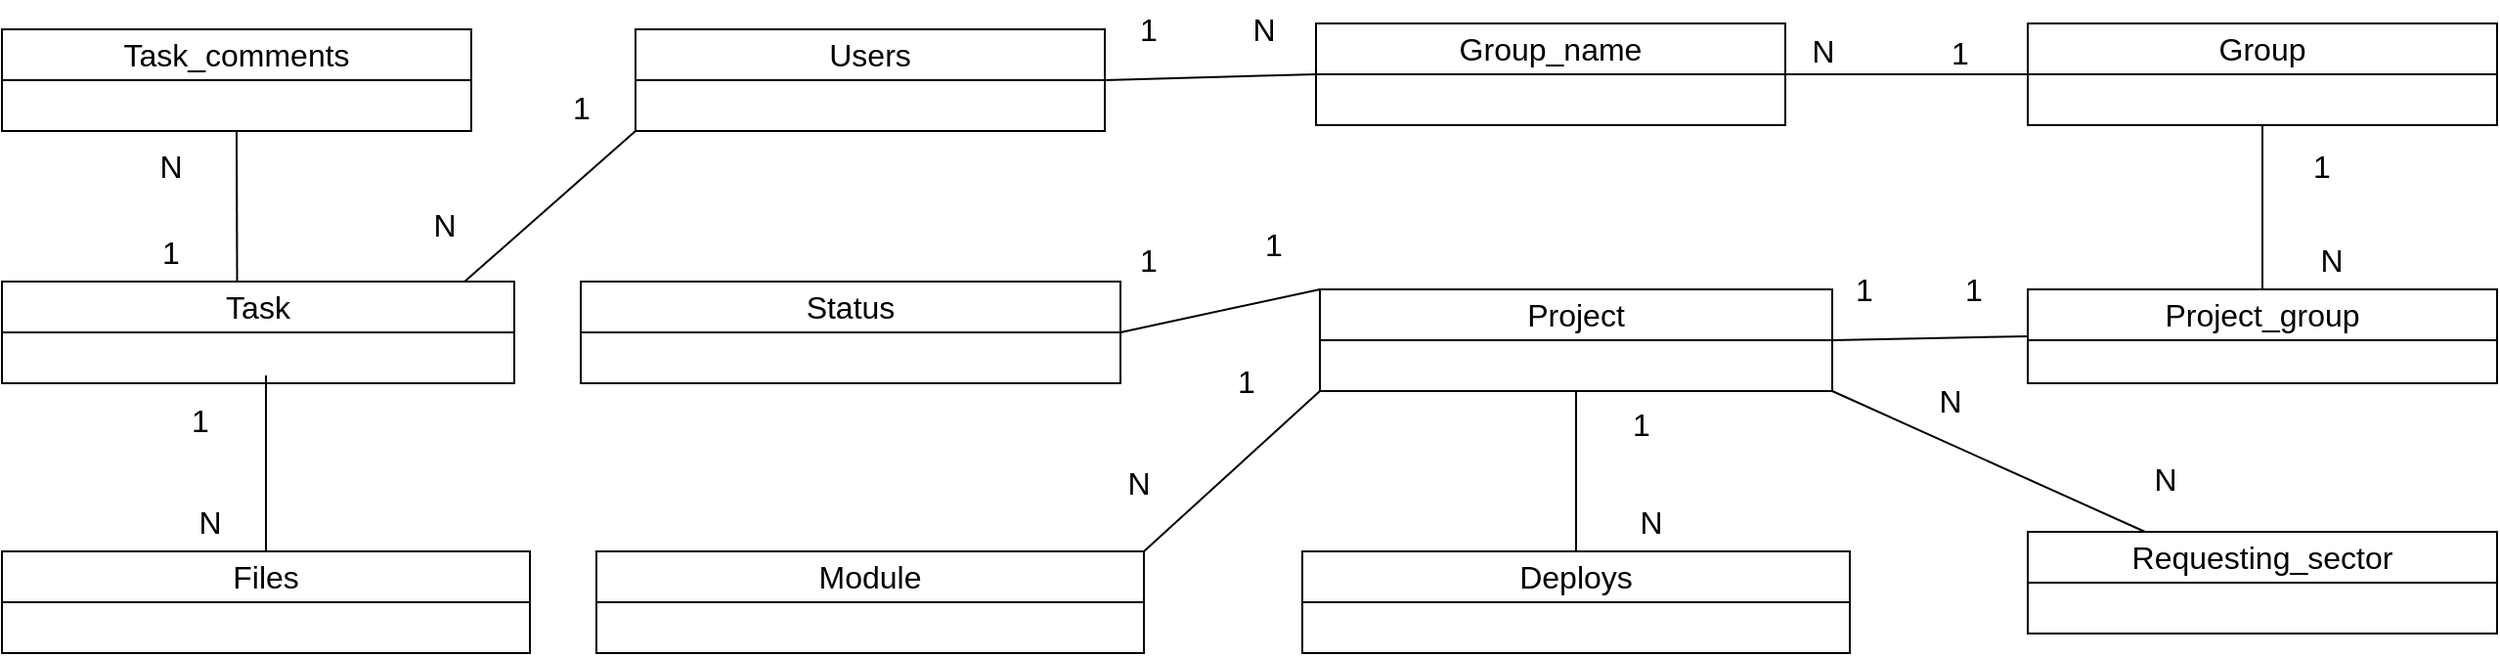 <mxfile version="21.3.8" type="github">
  <diagram name="Página-1" id="hl2Cy4FxDxnZZoDs0rzR">
    <mxGraphModel dx="1430" dy="1342" grid="0" gridSize="10" guides="1" tooltips="1" connect="1" arrows="1" fold="1" page="0" pageScale="1" pageWidth="1200" pageHeight="1920" math="0" shadow="0">
      <root>
        <mxCell id="0" />
        <mxCell id="1" parent="0" />
        <mxCell id="j5SNftOGGFwBlkYOrTEM-1" style="edgeStyle=none;curved=1;rounded=0;orthogonalLoop=1;jettySize=auto;html=1;exitX=0;exitY=1;exitDx=0;exitDy=0;entryX=1;entryY=0;entryDx=0;entryDy=0;fontSize=12;startSize=8;endSize=8;endArrow=none;endFill=0;" edge="1" parent="1" source="j5SNftOGGFwBlkYOrTEM-3" target="j5SNftOGGFwBlkYOrTEM-4">
          <mxGeometry relative="1" as="geometry" />
        </mxCell>
        <mxCell id="j5SNftOGGFwBlkYOrTEM-2" style="edgeStyle=none;curved=1;rounded=0;orthogonalLoop=1;jettySize=auto;html=1;exitX=0;exitY=0;exitDx=0;exitDy=0;entryX=1;entryY=0.5;entryDx=0;entryDy=0;fontSize=12;startSize=8;endSize=8;endArrow=none;endFill=0;" edge="1" parent="1" source="j5SNftOGGFwBlkYOrTEM-3" target="j5SNftOGGFwBlkYOrTEM-7">
          <mxGeometry relative="1" as="geometry" />
        </mxCell>
        <mxCell id="j5SNftOGGFwBlkYOrTEM-3" value="Project" style="swimlane;fontStyle=0;childLayout=stackLayout;horizontal=1;startSize=26;fillColor=none;horizontalStack=0;resizeParent=1;resizeParentMax=0;resizeLast=0;collapsible=1;marginBottom=0;whiteSpace=wrap;html=1;fontSize=16;" vertex="1" parent="1">
          <mxGeometry x="678" y="-114" width="262" height="52" as="geometry">
            <mxRectangle x="351" y="266" width="90" height="30" as="alternateBounds" />
          </mxGeometry>
        </mxCell>
        <mxCell id="j5SNftOGGFwBlkYOrTEM-4" value="Module" style="swimlane;fontStyle=0;childLayout=stackLayout;horizontal=1;startSize=26;fillColor=none;horizontalStack=0;resizeParent=1;resizeParentMax=0;resizeLast=0;collapsible=1;marginBottom=0;whiteSpace=wrap;html=1;fontSize=16;" vertex="1" parent="1">
          <mxGeometry x="308" y="20" width="280" height="52" as="geometry">
            <mxRectangle x="351" y="266" width="90" height="30" as="alternateBounds" />
          </mxGeometry>
        </mxCell>
        <mxCell id="j5SNftOGGFwBlkYOrTEM-5" style="edgeStyle=none;curved=1;rounded=0;orthogonalLoop=1;jettySize=auto;html=1;entryX=0.5;entryY=0;entryDx=0;entryDy=0;fontSize=12;startSize=8;endSize=8;endArrow=none;endFill=0;" edge="1" parent="1" target="j5SNftOGGFwBlkYOrTEM-13">
          <mxGeometry relative="1" as="geometry">
            <mxPoint x="139" y="-70" as="sourcePoint" />
          </mxGeometry>
        </mxCell>
        <mxCell id="j5SNftOGGFwBlkYOrTEM-6" value="Task" style="swimlane;fontStyle=0;childLayout=stackLayout;horizontal=1;startSize=26;fillColor=none;horizontalStack=0;resizeParent=1;resizeParentMax=0;resizeLast=0;collapsible=1;marginBottom=0;whiteSpace=wrap;html=1;fontSize=16;" vertex="1" parent="1">
          <mxGeometry x="4" y="-118" width="262" height="52" as="geometry">
            <mxRectangle x="351" y="266" width="90" height="30" as="alternateBounds" />
          </mxGeometry>
        </mxCell>
        <mxCell id="j5SNftOGGFwBlkYOrTEM-7" value="Status" style="swimlane;fontStyle=0;childLayout=stackLayout;horizontal=1;startSize=26;fillColor=none;horizontalStack=0;resizeParent=1;resizeParentMax=0;resizeLast=0;collapsible=1;marginBottom=0;whiteSpace=wrap;html=1;fontSize=16;" vertex="1" parent="1">
          <mxGeometry x="300" y="-118" width="276" height="52" as="geometry">
            <mxRectangle x="351" y="266" width="90" height="30" as="alternateBounds" />
          </mxGeometry>
        </mxCell>
        <mxCell id="j5SNftOGGFwBlkYOrTEM-8" style="edgeStyle=none;curved=1;rounded=0;orthogonalLoop=1;jettySize=auto;html=1;exitX=0;exitY=1;exitDx=0;exitDy=0;entryX=0.902;entryY=0.006;entryDx=0;entryDy=0;entryPerimeter=0;fontSize=12;startSize=8;endSize=8;endArrow=none;endFill=0;" edge="1" parent="1" source="j5SNftOGGFwBlkYOrTEM-10" target="j5SNftOGGFwBlkYOrTEM-6">
          <mxGeometry relative="1" as="geometry" />
        </mxCell>
        <mxCell id="j5SNftOGGFwBlkYOrTEM-9" style="edgeStyle=none;curved=1;rounded=0;orthogonalLoop=1;jettySize=auto;html=1;exitX=1;exitY=0.5;exitDx=0;exitDy=0;entryX=0;entryY=0.5;entryDx=0;entryDy=0;fontSize=12;startSize=8;endSize=8;endArrow=none;endFill=0;" edge="1" parent="1" source="j5SNftOGGFwBlkYOrTEM-10" target="j5SNftOGGFwBlkYOrTEM-15">
          <mxGeometry relative="1" as="geometry" />
        </mxCell>
        <mxCell id="j5SNftOGGFwBlkYOrTEM-10" value="Users" style="swimlane;fontStyle=0;childLayout=stackLayout;horizontal=1;startSize=26;fillColor=none;horizontalStack=0;resizeParent=1;resizeParentMax=0;resizeLast=0;collapsible=1;marginBottom=0;whiteSpace=wrap;html=1;fontSize=16;" vertex="1" parent="1">
          <mxGeometry x="328" y="-247" width="240" height="52" as="geometry" />
        </mxCell>
        <mxCell id="j5SNftOGGFwBlkYOrTEM-11" style="edgeStyle=none;curved=1;rounded=0;orthogonalLoop=1;jettySize=auto;html=1;exitX=0.5;exitY=1;exitDx=0;exitDy=0;entryX=0.459;entryY=0.006;entryDx=0;entryDy=0;entryPerimeter=0;fontSize=12;startSize=8;endSize=8;endArrow=none;endFill=0;" edge="1" parent="1" source="j5SNftOGGFwBlkYOrTEM-12" target="j5SNftOGGFwBlkYOrTEM-6">
          <mxGeometry relative="1" as="geometry" />
        </mxCell>
        <mxCell id="j5SNftOGGFwBlkYOrTEM-12" value="Task_comments" style="swimlane;fontStyle=0;childLayout=stackLayout;horizontal=1;startSize=26;fillColor=none;horizontalStack=0;resizeParent=1;resizeParentMax=0;resizeLast=0;collapsible=1;marginBottom=0;whiteSpace=wrap;html=1;fontSize=16;" vertex="1" parent="1">
          <mxGeometry x="4" y="-247" width="240" height="52" as="geometry" />
        </mxCell>
        <mxCell id="j5SNftOGGFwBlkYOrTEM-13" value="Files" style="swimlane;fontStyle=0;childLayout=stackLayout;horizontal=1;startSize=26;fillColor=none;horizontalStack=0;resizeParent=1;resizeParentMax=0;resizeLast=0;collapsible=1;marginBottom=0;whiteSpace=wrap;html=1;fontSize=16;" vertex="1" parent="1">
          <mxGeometry x="4" y="20" width="270" height="52" as="geometry" />
        </mxCell>
        <mxCell id="j5SNftOGGFwBlkYOrTEM-14" value="Group" style="swimlane;fontStyle=0;childLayout=stackLayout;horizontal=1;startSize=26;fillColor=none;horizontalStack=0;resizeParent=1;resizeParentMax=0;resizeLast=0;collapsible=1;marginBottom=0;whiteSpace=wrap;html=1;fontSize=16;" vertex="1" parent="1">
          <mxGeometry x="1040" y="-250" width="240" height="52" as="geometry" />
        </mxCell>
        <mxCell id="j5SNftOGGFwBlkYOrTEM-15" value="Group_name" style="swimlane;fontStyle=0;childLayout=stackLayout;horizontal=1;startSize=26;fillColor=none;horizontalStack=0;resizeParent=1;resizeParentMax=0;resizeLast=0;collapsible=1;marginBottom=0;whiteSpace=wrap;html=1;fontSize=16;" vertex="1" parent="1">
          <mxGeometry x="676" y="-250" width="240" height="52" as="geometry" />
        </mxCell>
        <mxCell id="j5SNftOGGFwBlkYOrTEM-16" style="edgeStyle=none;curved=1;rounded=0;orthogonalLoop=1;jettySize=auto;html=1;fontSize=12;startSize=8;endSize=8;endArrow=none;endFill=0;" edge="1" parent="1" source="j5SNftOGGFwBlkYOrTEM-15" target="j5SNftOGGFwBlkYOrTEM-14">
          <mxGeometry relative="1" as="geometry">
            <mxPoint x="910" y="-60" as="sourcePoint" />
            <mxPoint x="1120" y="-59" as="targetPoint" />
          </mxGeometry>
        </mxCell>
        <mxCell id="j5SNftOGGFwBlkYOrTEM-17" value="N" style="text;html=1;align=center;verticalAlign=middle;resizable=0;points=[];autosize=1;strokeColor=none;fillColor=none;fontSize=16;rotation=180;" vertex="1" parent="1">
          <mxGeometry x="916" y="-250" width="40" height="30" as="geometry" />
        </mxCell>
        <mxCell id="j5SNftOGGFwBlkYOrTEM-18" style="edgeStyle=none;curved=1;rounded=0;orthogonalLoop=1;jettySize=auto;html=1;exitX=0.5;exitY=0;exitDx=0;exitDy=0;entryX=0.5;entryY=1;entryDx=0;entryDy=0;fontSize=12;startSize=8;endSize=8;endArrow=none;endFill=0;" edge="1" parent="1" source="j5SNftOGGFwBlkYOrTEM-19" target="j5SNftOGGFwBlkYOrTEM-14">
          <mxGeometry relative="1" as="geometry" />
        </mxCell>
        <mxCell id="j5SNftOGGFwBlkYOrTEM-19" value="Project_group" style="swimlane;fontStyle=0;childLayout=stackLayout;horizontal=1;startSize=26;fillColor=none;horizontalStack=0;resizeParent=1;resizeParentMax=0;resizeLast=0;collapsible=1;marginBottom=0;whiteSpace=wrap;html=1;fontSize=16;" vertex="1" parent="1">
          <mxGeometry x="1040" y="-114" width="240" height="48" as="geometry" />
        </mxCell>
        <mxCell id="j5SNftOGGFwBlkYOrTEM-20" style="edgeStyle=none;curved=1;rounded=0;orthogonalLoop=1;jettySize=auto;html=1;exitX=0.25;exitY=0;exitDx=0;exitDy=0;entryX=1;entryY=1;entryDx=0;entryDy=0;fontSize=12;startSize=8;endSize=8;endArrow=none;endFill=0;" edge="1" parent="1" source="j5SNftOGGFwBlkYOrTEM-21" target="j5SNftOGGFwBlkYOrTEM-3">
          <mxGeometry relative="1" as="geometry" />
        </mxCell>
        <mxCell id="j5SNftOGGFwBlkYOrTEM-21" value="Requesting_sector" style="swimlane;fontStyle=0;childLayout=stackLayout;horizontal=1;startSize=26;fillColor=none;horizontalStack=0;resizeParent=1;resizeParentMax=0;resizeLast=0;collapsible=1;marginBottom=0;whiteSpace=wrap;html=1;fontSize=16;" vertex="1" parent="1">
          <mxGeometry x="1040" y="10" width="240" height="52" as="geometry" />
        </mxCell>
        <mxCell id="j5SNftOGGFwBlkYOrTEM-22" style="edgeStyle=none;curved=1;rounded=0;orthogonalLoop=1;jettySize=auto;html=1;exitX=0.5;exitY=0;exitDx=0;exitDy=0;entryX=0.5;entryY=1;entryDx=0;entryDy=0;fontSize=12;startSize=8;endSize=8;endArrow=none;endFill=0;" edge="1" parent="1" source="j5SNftOGGFwBlkYOrTEM-23" target="j5SNftOGGFwBlkYOrTEM-3">
          <mxGeometry relative="1" as="geometry" />
        </mxCell>
        <mxCell id="j5SNftOGGFwBlkYOrTEM-23" value="Deploys" style="swimlane;fontStyle=0;childLayout=stackLayout;horizontal=1;startSize=26;fillColor=none;horizontalStack=0;resizeParent=1;resizeParentMax=0;resizeLast=0;collapsible=1;marginBottom=0;whiteSpace=wrap;html=1;fontSize=16;" vertex="1" parent="1">
          <mxGeometry x="669" y="20" width="280" height="52" as="geometry" />
        </mxCell>
        <mxCell id="j5SNftOGGFwBlkYOrTEM-24" style="edgeStyle=none;curved=1;rounded=0;orthogonalLoop=1;jettySize=auto;html=1;exitX=0.5;exitY=0;exitDx=0;exitDy=0;fontSize=12;startSize=8;endSize=8;" edge="1" parent="1" source="j5SNftOGGFwBlkYOrTEM-14" target="j5SNftOGGFwBlkYOrTEM-14">
          <mxGeometry relative="1" as="geometry" />
        </mxCell>
        <mxCell id="j5SNftOGGFwBlkYOrTEM-25" style="edgeStyle=none;curved=1;rounded=0;orthogonalLoop=1;jettySize=auto;html=1;exitX=0;exitY=0.5;exitDx=0;exitDy=0;entryX=1;entryY=0.5;entryDx=0;entryDy=0;fontSize=12;startSize=8;endSize=8;endArrow=none;endFill=0;" edge="1" parent="1" source="j5SNftOGGFwBlkYOrTEM-19" target="j5SNftOGGFwBlkYOrTEM-3">
          <mxGeometry relative="1" as="geometry">
            <mxPoint x="1040" y="-75" as="sourcePoint" />
            <mxPoint x="940" y="-71.0" as="targetPoint" />
          </mxGeometry>
        </mxCell>
        <mxCell id="j5SNftOGGFwBlkYOrTEM-26" style="edgeStyle=none;curved=1;rounded=0;orthogonalLoop=1;jettySize=auto;html=1;exitX=0.5;exitY=0;exitDx=0;exitDy=0;fontSize=12;startSize=8;endSize=8;" edge="1" parent="1" source="j5SNftOGGFwBlkYOrTEM-12" target="j5SNftOGGFwBlkYOrTEM-12">
          <mxGeometry relative="1" as="geometry" />
        </mxCell>
        <mxCell id="j5SNftOGGFwBlkYOrTEM-27" style="edgeStyle=none;curved=1;rounded=0;orthogonalLoop=1;jettySize=auto;html=1;exitX=0.75;exitY=0;exitDx=0;exitDy=0;fontSize=12;startSize=8;endSize=8;" edge="1" parent="1" source="j5SNftOGGFwBlkYOrTEM-7" target="j5SNftOGGFwBlkYOrTEM-7">
          <mxGeometry relative="1" as="geometry" />
        </mxCell>
        <mxCell id="j5SNftOGGFwBlkYOrTEM-28" style="edgeStyle=none;curved=1;rounded=0;orthogonalLoop=1;jettySize=auto;html=1;exitX=0.5;exitY=0;exitDx=0;exitDy=0;fontSize=12;startSize=8;endSize=8;" edge="1" parent="1" source="j5SNftOGGFwBlkYOrTEM-7" target="j5SNftOGGFwBlkYOrTEM-7">
          <mxGeometry relative="1" as="geometry" />
        </mxCell>
        <mxCell id="j5SNftOGGFwBlkYOrTEM-29" value="1" style="text;html=1;align=center;verticalAlign=middle;resizable=0;points=[];autosize=1;strokeColor=none;fillColor=none;fontSize=16;" vertex="1" parent="1">
          <mxGeometry x="990" y="-250" width="30" height="30" as="geometry" />
        </mxCell>
        <mxCell id="j5SNftOGGFwBlkYOrTEM-30" style="edgeStyle=none;curved=1;rounded=0;orthogonalLoop=1;jettySize=auto;html=1;exitX=0.75;exitY=0;exitDx=0;exitDy=0;fontSize=12;startSize=8;endSize=8;" edge="1" parent="1" source="j5SNftOGGFwBlkYOrTEM-4" target="j5SNftOGGFwBlkYOrTEM-4">
          <mxGeometry relative="1" as="geometry" />
        </mxCell>
        <mxCell id="j5SNftOGGFwBlkYOrTEM-31" value="1" style="text;html=1;align=center;verticalAlign=middle;resizable=0;points=[];autosize=1;strokeColor=none;fillColor=none;fontSize=16;" vertex="1" parent="1">
          <mxGeometry x="575" y="-262" width="30" height="30" as="geometry" />
        </mxCell>
        <mxCell id="j5SNftOGGFwBlkYOrTEM-32" value="N" style="text;html=1;align=center;verticalAlign=middle;resizable=0;points=[];autosize=1;strokeColor=none;fillColor=none;fontSize=16;" vertex="1" parent="1">
          <mxGeometry x="629" y="-262" width="40" height="30" as="geometry" />
        </mxCell>
        <mxCell id="j5SNftOGGFwBlkYOrTEM-33" value="1" style="text;html=1;align=center;verticalAlign=middle;resizable=0;points=[];autosize=1;strokeColor=none;fillColor=none;fontSize=16;" vertex="1" parent="1">
          <mxGeometry x="1175" y="-192" width="30" height="30" as="geometry" />
        </mxCell>
        <mxCell id="j5SNftOGGFwBlkYOrTEM-34" value="N" style="text;html=1;align=center;verticalAlign=middle;resizable=0;points=[];autosize=1;strokeColor=none;fillColor=none;fontSize=16;" vertex="1" parent="1">
          <mxGeometry x="1175" y="-144" width="40" height="30" as="geometry" />
        </mxCell>
        <mxCell id="j5SNftOGGFwBlkYOrTEM-35" value="1" style="text;html=1;align=center;verticalAlign=middle;resizable=0;points=[];autosize=1;strokeColor=none;fillColor=none;fontSize=16;" vertex="1" parent="1">
          <mxGeometry x="285" y="-222" width="30" height="30" as="geometry" />
        </mxCell>
        <mxCell id="j5SNftOGGFwBlkYOrTEM-36" value="N" style="text;html=1;align=center;verticalAlign=middle;resizable=0;points=[];autosize=1;strokeColor=none;fillColor=none;fontSize=16;" vertex="1" parent="1">
          <mxGeometry x="210" y="-162" width="40" height="30" as="geometry" />
        </mxCell>
        <mxCell id="j5SNftOGGFwBlkYOrTEM-37" value="N" style="text;html=1;align=center;verticalAlign=middle;resizable=0;points=[];autosize=1;strokeColor=none;fillColor=none;fontSize=16;" vertex="1" parent="1">
          <mxGeometry x="70" y="-192" width="40" height="30" as="geometry" />
        </mxCell>
        <mxCell id="j5SNftOGGFwBlkYOrTEM-38" value="1" style="text;html=1;align=center;verticalAlign=middle;resizable=0;points=[];autosize=1;strokeColor=none;fillColor=none;fontSize=16;" vertex="1" parent="1">
          <mxGeometry x="75" y="-148" width="30" height="30" as="geometry" />
        </mxCell>
        <mxCell id="j5SNftOGGFwBlkYOrTEM-39" value="1" style="text;html=1;align=center;verticalAlign=middle;resizable=0;points=[];autosize=1;strokeColor=none;fillColor=none;fontSize=16;" vertex="1" parent="1">
          <mxGeometry x="90" y="-62" width="30" height="30" as="geometry" />
        </mxCell>
        <mxCell id="j5SNftOGGFwBlkYOrTEM-40" value="N" style="text;html=1;align=center;verticalAlign=middle;resizable=0;points=[];autosize=1;strokeColor=none;fillColor=none;fontSize=16;" vertex="1" parent="1">
          <mxGeometry x="90" y="-10" width="40" height="30" as="geometry" />
        </mxCell>
        <mxCell id="j5SNftOGGFwBlkYOrTEM-41" value="N" style="text;html=1;align=center;verticalAlign=middle;resizable=0;points=[];autosize=1;strokeColor=none;fillColor=none;fontSize=16;" vertex="1" parent="1">
          <mxGeometry x="1090" y="-32" width="40" height="30" as="geometry" />
        </mxCell>
        <mxCell id="j5SNftOGGFwBlkYOrTEM-42" value="N" style="text;html=1;align=center;verticalAlign=middle;resizable=0;points=[];autosize=1;strokeColor=none;fillColor=none;fontSize=16;" vertex="1" parent="1">
          <mxGeometry x="980" y="-72" width="40" height="30" as="geometry" />
        </mxCell>
        <mxCell id="j5SNftOGGFwBlkYOrTEM-43" value="1" style="text;html=1;align=center;verticalAlign=middle;resizable=0;points=[];autosize=1;strokeColor=none;fillColor=none;fontSize=16;" vertex="1" parent="1">
          <mxGeometry x="639" y="-152" width="30" height="30" as="geometry" />
        </mxCell>
        <mxCell id="j5SNftOGGFwBlkYOrTEM-44" value="1" style="text;html=1;align=center;verticalAlign=middle;resizable=0;points=[];autosize=1;strokeColor=none;fillColor=none;fontSize=16;" vertex="1" parent="1">
          <mxGeometry x="575" y="-144" width="30" height="30" as="geometry" />
        </mxCell>
        <mxCell id="j5SNftOGGFwBlkYOrTEM-45" value="1" style="text;html=1;align=center;verticalAlign=middle;resizable=0;points=[];autosize=1;strokeColor=none;fillColor=none;fontSize=16;" vertex="1" parent="1">
          <mxGeometry x="625" y="-82" width="30" height="30" as="geometry" />
        </mxCell>
        <mxCell id="j5SNftOGGFwBlkYOrTEM-46" value="N" style="text;html=1;align=center;verticalAlign=middle;resizable=0;points=[];autosize=1;strokeColor=none;fillColor=none;fontSize=16;" vertex="1" parent="1">
          <mxGeometry x="565" y="-30" width="40" height="30" as="geometry" />
        </mxCell>
        <mxCell id="j5SNftOGGFwBlkYOrTEM-47" value="1" style="text;html=1;align=center;verticalAlign=middle;resizable=0;points=[];autosize=1;strokeColor=none;fillColor=none;fontSize=16;" vertex="1" parent="1">
          <mxGeometry x="827" y="-60" width="30" height="30" as="geometry" />
        </mxCell>
        <mxCell id="j5SNftOGGFwBlkYOrTEM-48" value="N" style="text;html=1;align=center;verticalAlign=middle;resizable=0;points=[];autosize=1;strokeColor=none;fillColor=none;fontSize=16;" vertex="1" parent="1">
          <mxGeometry x="827" y="-10" width="40" height="30" as="geometry" />
        </mxCell>
        <mxCell id="j5SNftOGGFwBlkYOrTEM-186" value="1" style="text;html=1;align=center;verticalAlign=middle;resizable=0;points=[];autosize=1;strokeColor=none;fillColor=none;fontSize=16;" vertex="1" parent="1">
          <mxGeometry x="998" y="-130" width="27" height="31" as="geometry" />
        </mxCell>
        <mxCell id="j5SNftOGGFwBlkYOrTEM-187" value="1" style="text;html=1;align=center;verticalAlign=middle;resizable=0;points=[];autosize=1;strokeColor=none;fillColor=none;fontSize=16;" vertex="1" parent="1">
          <mxGeometry x="942" y="-130" width="27" height="31" as="geometry" />
        </mxCell>
      </root>
    </mxGraphModel>
  </diagram>
</mxfile>
